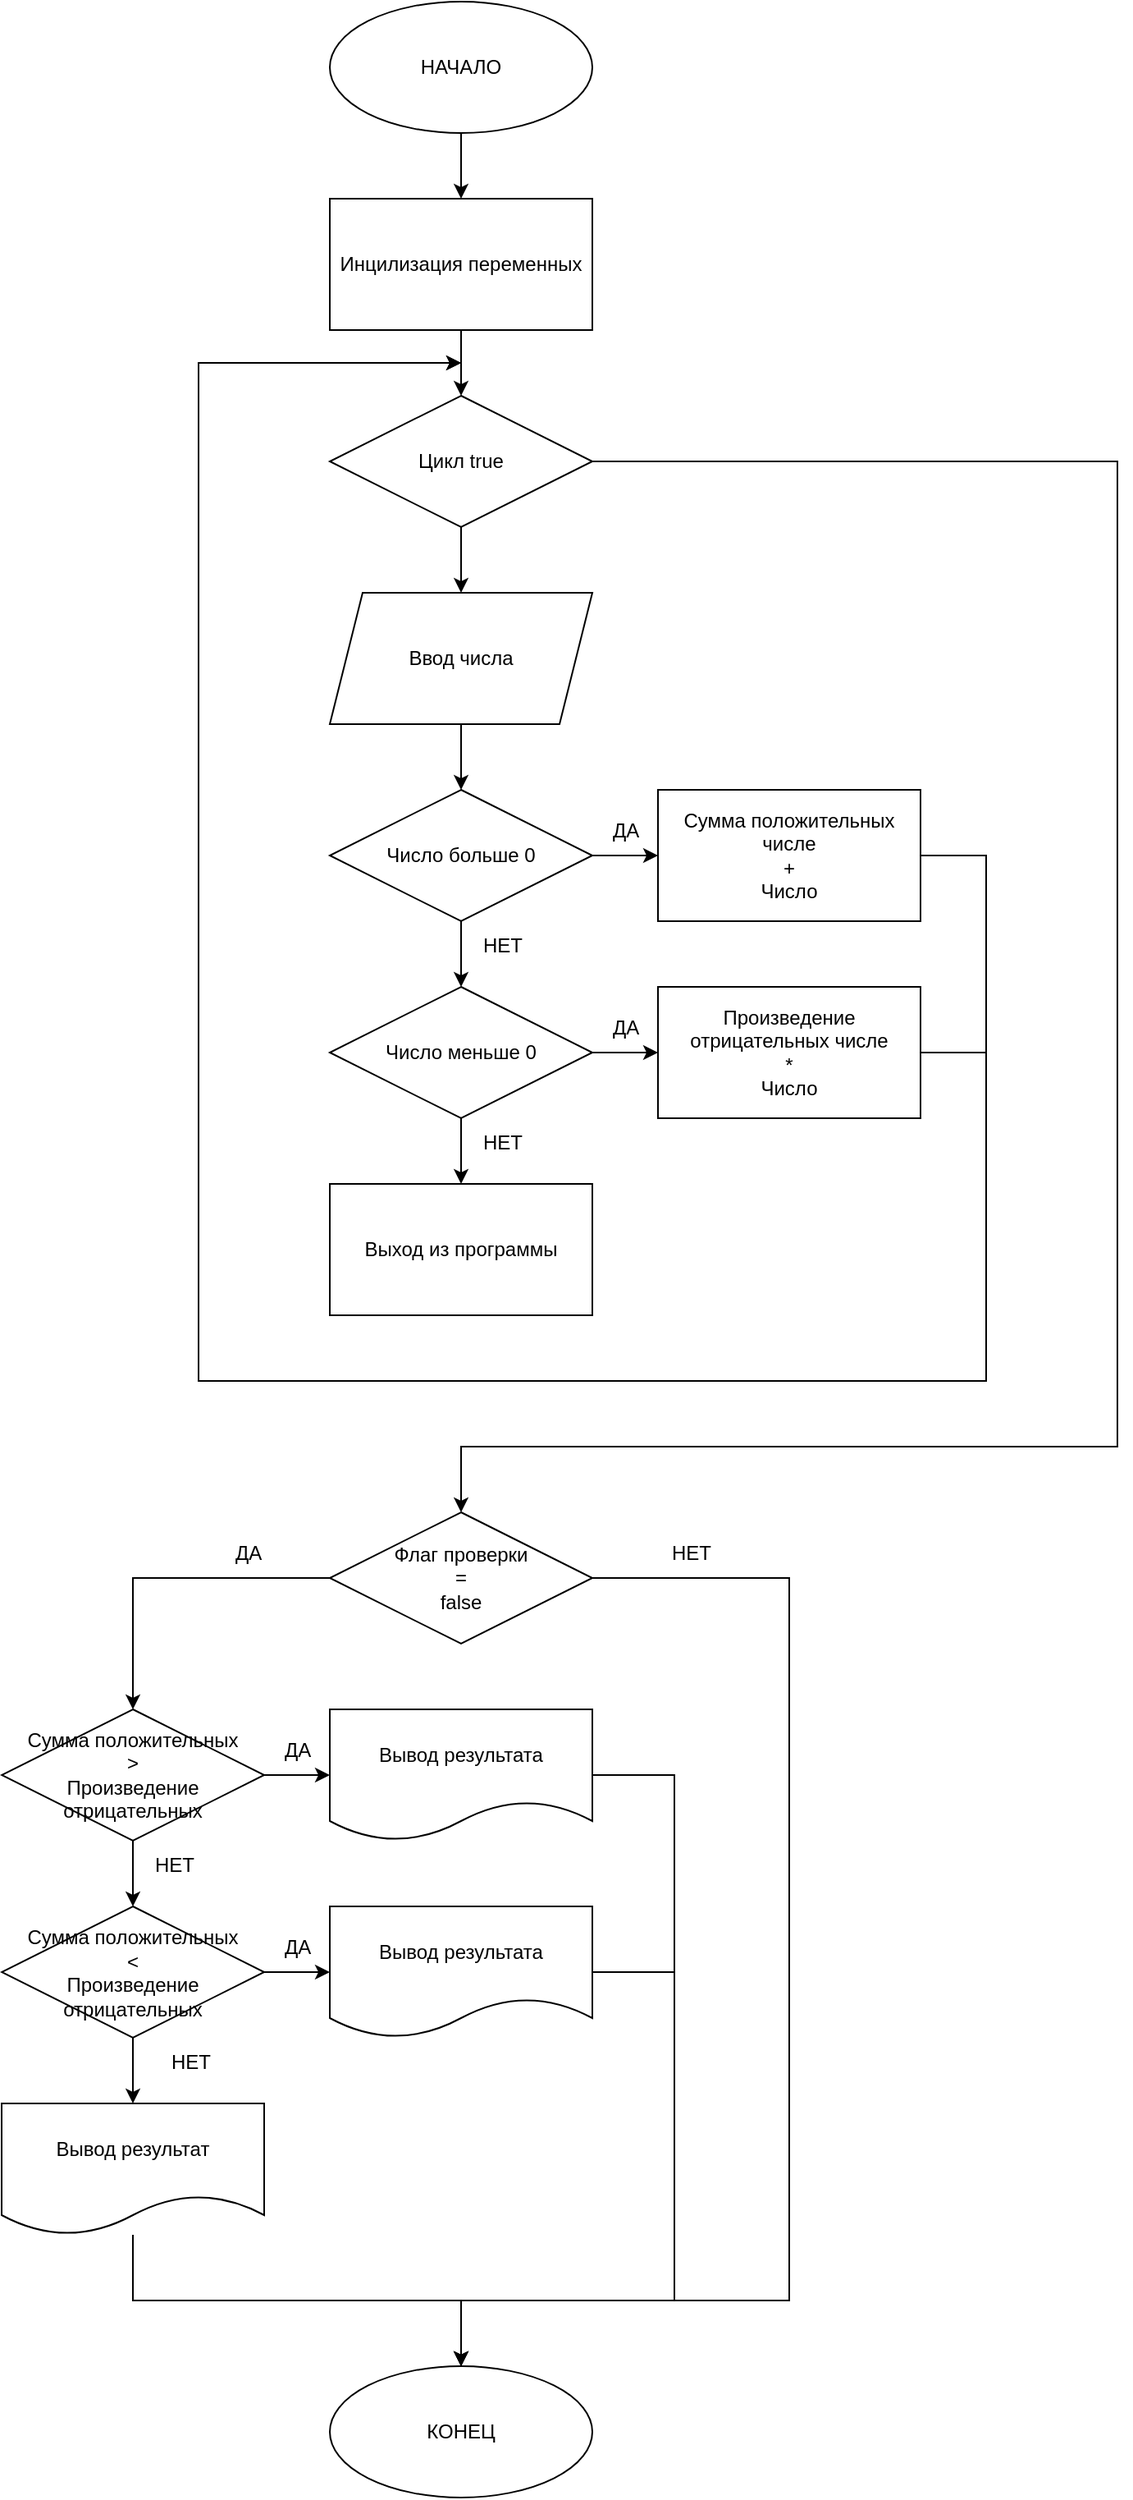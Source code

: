 <mxfile version="26.0.9">
  <diagram name="Page-1" id="848V1ATADAhGhU12MJg0">
    <mxGraphModel dx="1094" dy="707" grid="1" gridSize="10" guides="1" tooltips="1" connect="1" arrows="1" fold="1" page="1" pageScale="1" pageWidth="850" pageHeight="1100" math="0" shadow="0">
      <root>
        <mxCell id="0" />
        <mxCell id="1" parent="0" />
        <mxCell id="07wQ6cJ1jkn3AfsSK0_i-4" value="" style="edgeStyle=orthogonalEdgeStyle;rounded=0;orthogonalLoop=1;jettySize=auto;html=1;" parent="1" source="07wQ6cJ1jkn3AfsSK0_i-1" target="07wQ6cJ1jkn3AfsSK0_i-3" edge="1">
          <mxGeometry relative="1" as="geometry" />
        </mxCell>
        <mxCell id="07wQ6cJ1jkn3AfsSK0_i-1" value="НАЧАЛО" style="ellipse;whiteSpace=wrap;html=1;" parent="1" vertex="1">
          <mxGeometry x="240" width="160" height="80" as="geometry" />
        </mxCell>
        <mxCell id="07wQ6cJ1jkn3AfsSK0_i-2" value="КОНЕЦ" style="ellipse;whiteSpace=wrap;html=1;" parent="1" vertex="1">
          <mxGeometry x="240" y="1440" width="160" height="80" as="geometry" />
        </mxCell>
        <mxCell id="07wQ6cJ1jkn3AfsSK0_i-7" value="" style="edgeStyle=orthogonalEdgeStyle;rounded=0;orthogonalLoop=1;jettySize=auto;html=1;" parent="1" source="07wQ6cJ1jkn3AfsSK0_i-3" target="07wQ6cJ1jkn3AfsSK0_i-6" edge="1">
          <mxGeometry relative="1" as="geometry" />
        </mxCell>
        <mxCell id="07wQ6cJ1jkn3AfsSK0_i-3" value="Инцилизация переменных" style="rounded=0;whiteSpace=wrap;html=1;" parent="1" vertex="1">
          <mxGeometry x="240" y="120" width="160" height="80" as="geometry" />
        </mxCell>
        <mxCell id="07wQ6cJ1jkn3AfsSK0_i-9" value="" style="edgeStyle=orthogonalEdgeStyle;rounded=0;orthogonalLoop=1;jettySize=auto;html=1;" parent="1" source="07wQ6cJ1jkn3AfsSK0_i-6" target="07wQ6cJ1jkn3AfsSK0_i-8" edge="1">
          <mxGeometry relative="1" as="geometry" />
        </mxCell>
        <mxCell id="vQaqpvjeUQWA-Sn4x0sr-26" style="edgeStyle=orthogonalEdgeStyle;rounded=0;orthogonalLoop=1;jettySize=auto;html=1;entryX=0.5;entryY=0;entryDx=0;entryDy=0;" parent="1" source="07wQ6cJ1jkn3AfsSK0_i-6" target="vQaqpvjeUQWA-Sn4x0sr-25" edge="1">
          <mxGeometry relative="1" as="geometry">
            <Array as="points">
              <mxPoint x="720" y="280" />
              <mxPoint x="720" y="880" />
              <mxPoint x="320" y="880" />
            </Array>
          </mxGeometry>
        </mxCell>
        <mxCell id="07wQ6cJ1jkn3AfsSK0_i-6" value="Цикл true" style="rhombus;whiteSpace=wrap;html=1;" parent="1" vertex="1">
          <mxGeometry x="240" y="240" width="160" height="80" as="geometry" />
        </mxCell>
        <mxCell id="vQaqpvjeUQWA-Sn4x0sr-2" value="" style="edgeStyle=orthogonalEdgeStyle;rounded=0;orthogonalLoop=1;jettySize=auto;html=1;" parent="1" source="07wQ6cJ1jkn3AfsSK0_i-8" target="vQaqpvjeUQWA-Sn4x0sr-1" edge="1">
          <mxGeometry relative="1" as="geometry" />
        </mxCell>
        <mxCell id="07wQ6cJ1jkn3AfsSK0_i-8" value="Ввод числа" style="shape=parallelogram;perimeter=parallelogramPerimeter;whiteSpace=wrap;html=1;fixedSize=1;" parent="1" vertex="1">
          <mxGeometry x="240" y="360" width="160" height="80" as="geometry" />
        </mxCell>
        <mxCell id="vQaqpvjeUQWA-Sn4x0sr-14" value="" style="edgeStyle=orthogonalEdgeStyle;rounded=0;orthogonalLoop=1;jettySize=auto;html=1;" parent="1" source="vQaqpvjeUQWA-Sn4x0sr-1" target="vQaqpvjeUQWA-Sn4x0sr-6" edge="1">
          <mxGeometry relative="1" as="geometry" />
        </mxCell>
        <mxCell id="vQaqpvjeUQWA-Sn4x0sr-17" value="" style="edgeStyle=orthogonalEdgeStyle;rounded=0;orthogonalLoop=1;jettySize=auto;html=1;" parent="1" source="vQaqpvjeUQWA-Sn4x0sr-1" target="vQaqpvjeUQWA-Sn4x0sr-13" edge="1">
          <mxGeometry relative="1" as="geometry" />
        </mxCell>
        <mxCell id="vQaqpvjeUQWA-Sn4x0sr-1" value="Число больше 0" style="rhombus;whiteSpace=wrap;html=1;" parent="1" vertex="1">
          <mxGeometry x="240" y="480" width="160" height="80" as="geometry" />
        </mxCell>
        <mxCell id="vQaqpvjeUQWA-Sn4x0sr-5" value="ДА" style="text;html=1;align=center;verticalAlign=middle;resizable=0;points=[];autosize=1;strokeColor=none;fillColor=none;" parent="1" vertex="1">
          <mxGeometry x="400" y="490" width="40" height="30" as="geometry" />
        </mxCell>
        <mxCell id="vQaqpvjeUQWA-Sn4x0sr-15" value="" style="edgeStyle=orthogonalEdgeStyle;rounded=0;orthogonalLoop=1;jettySize=auto;html=1;" parent="1" source="vQaqpvjeUQWA-Sn4x0sr-6" target="vQaqpvjeUQWA-Sn4x0sr-10" edge="1">
          <mxGeometry relative="1" as="geometry" />
        </mxCell>
        <mxCell id="vQaqpvjeUQWA-Sn4x0sr-16" value="" style="edgeStyle=orthogonalEdgeStyle;rounded=0;orthogonalLoop=1;jettySize=auto;html=1;" parent="1" source="vQaqpvjeUQWA-Sn4x0sr-6" target="vQaqpvjeUQWA-Sn4x0sr-12" edge="1">
          <mxGeometry relative="1" as="geometry" />
        </mxCell>
        <mxCell id="vQaqpvjeUQWA-Sn4x0sr-6" value="Число меньше 0" style="rhombus;whiteSpace=wrap;html=1;" parent="1" vertex="1">
          <mxGeometry x="240" y="600" width="160" height="80" as="geometry" />
        </mxCell>
        <mxCell id="vQaqpvjeUQWA-Sn4x0sr-8" value="НЕТ" style="text;html=1;align=center;verticalAlign=middle;resizable=0;points=[];autosize=1;strokeColor=none;fillColor=none;" parent="1" vertex="1">
          <mxGeometry x="320" y="560" width="50" height="30" as="geometry" />
        </mxCell>
        <mxCell id="vQaqpvjeUQWA-Sn4x0sr-10" value="Выход из программы" style="rounded=0;whiteSpace=wrap;html=1;" parent="1" vertex="1">
          <mxGeometry x="240" y="720" width="160" height="80" as="geometry" />
        </mxCell>
        <mxCell id="vQaqpvjeUQWA-Sn4x0sr-24" style="edgeStyle=orthogonalEdgeStyle;rounded=0;orthogonalLoop=1;jettySize=auto;html=1;" parent="1" source="vQaqpvjeUQWA-Sn4x0sr-12" edge="1">
          <mxGeometry relative="1" as="geometry">
            <mxPoint x="320" y="220" as="targetPoint" />
            <Array as="points">
              <mxPoint x="640" y="640" />
              <mxPoint x="640" y="840" />
              <mxPoint x="160" y="840" />
              <mxPoint x="160" y="220" />
            </Array>
          </mxGeometry>
        </mxCell>
        <mxCell id="vQaqpvjeUQWA-Sn4x0sr-12" value="Произведение отрицательных числе&lt;div&gt;*&lt;/div&gt;&lt;div&gt;Число&lt;/div&gt;" style="rounded=0;whiteSpace=wrap;html=1;" parent="1" vertex="1">
          <mxGeometry x="440" y="600" width="160" height="80" as="geometry" />
        </mxCell>
        <mxCell id="vQaqpvjeUQWA-Sn4x0sr-23" style="edgeStyle=orthogonalEdgeStyle;rounded=0;orthogonalLoop=1;jettySize=auto;html=1;" parent="1" source="vQaqpvjeUQWA-Sn4x0sr-13" edge="1">
          <mxGeometry relative="1" as="geometry">
            <mxPoint x="320" y="220" as="targetPoint" />
            <Array as="points">
              <mxPoint x="640" y="520" />
              <mxPoint x="640" y="840" />
              <mxPoint x="160" y="840" />
              <mxPoint x="160" y="220" />
              <mxPoint x="320" y="220" />
            </Array>
          </mxGeometry>
        </mxCell>
        <mxCell id="vQaqpvjeUQWA-Sn4x0sr-13" value="Сумма положительных числе&lt;div&gt;+&lt;/div&gt;&lt;div&gt;Число&lt;/div&gt;" style="rounded=0;whiteSpace=wrap;html=1;" parent="1" vertex="1">
          <mxGeometry x="440" y="480" width="160" height="80" as="geometry" />
        </mxCell>
        <mxCell id="vQaqpvjeUQWA-Sn4x0sr-18" value="ДА" style="text;html=1;align=center;verticalAlign=middle;resizable=0;points=[];autosize=1;strokeColor=none;fillColor=none;" parent="1" vertex="1">
          <mxGeometry x="400" y="610" width="40" height="30" as="geometry" />
        </mxCell>
        <mxCell id="vQaqpvjeUQWA-Sn4x0sr-19" value="НЕТ" style="text;html=1;align=center;verticalAlign=middle;resizable=0;points=[];autosize=1;strokeColor=none;fillColor=none;" parent="1" vertex="1">
          <mxGeometry x="320" y="680" width="50" height="30" as="geometry" />
        </mxCell>
        <mxCell id="vQaqpvjeUQWA-Sn4x0sr-34" style="edgeStyle=orthogonalEdgeStyle;rounded=0;orthogonalLoop=1;jettySize=auto;html=1;entryX=0.5;entryY=0;entryDx=0;entryDy=0;" parent="1" source="vQaqpvjeUQWA-Sn4x0sr-25" target="vQaqpvjeUQWA-Sn4x0sr-27" edge="1">
          <mxGeometry relative="1" as="geometry" />
        </mxCell>
        <mxCell id="vQaqpvjeUQWA-Sn4x0sr-41" style="edgeStyle=orthogonalEdgeStyle;rounded=0;orthogonalLoop=1;jettySize=auto;html=1;entryX=0.5;entryY=0;entryDx=0;entryDy=0;" parent="1" source="vQaqpvjeUQWA-Sn4x0sr-25" target="07wQ6cJ1jkn3AfsSK0_i-2" edge="1">
          <mxGeometry relative="1" as="geometry">
            <Array as="points">
              <mxPoint x="520" y="960" />
              <mxPoint x="520" y="1400" />
              <mxPoint x="320" y="1400" />
            </Array>
          </mxGeometry>
        </mxCell>
        <mxCell id="vQaqpvjeUQWA-Sn4x0sr-25" value="Флаг проверки&lt;div&gt;=&lt;/div&gt;&lt;div&gt;false&lt;/div&gt;" style="rhombus;whiteSpace=wrap;html=1;" parent="1" vertex="1">
          <mxGeometry x="240" y="920" width="160" height="80" as="geometry" />
        </mxCell>
        <mxCell id="vQaqpvjeUQWA-Sn4x0sr-35" value="" style="edgeStyle=orthogonalEdgeStyle;rounded=0;orthogonalLoop=1;jettySize=auto;html=1;" parent="1" source="vQaqpvjeUQWA-Sn4x0sr-27" target="vQaqpvjeUQWA-Sn4x0sr-30" edge="1">
          <mxGeometry relative="1" as="geometry" />
        </mxCell>
        <mxCell id="vQaqpvjeUQWA-Sn4x0sr-40" value="" style="edgeStyle=orthogonalEdgeStyle;rounded=0;orthogonalLoop=1;jettySize=auto;html=1;" parent="1" source="vQaqpvjeUQWA-Sn4x0sr-27" target="vQaqpvjeUQWA-Sn4x0sr-29" edge="1">
          <mxGeometry relative="1" as="geometry" />
        </mxCell>
        <mxCell id="vQaqpvjeUQWA-Sn4x0sr-27" value="Сумма положительных&lt;div&gt;&amp;gt;&lt;/div&gt;&lt;div&gt;Произведение отрицательных&lt;/div&gt;" style="rhombus;whiteSpace=wrap;html=1;" parent="1" vertex="1">
          <mxGeometry x="40" y="1040" width="160" height="80" as="geometry" />
        </mxCell>
        <mxCell id="vQaqpvjeUQWA-Sn4x0sr-50" style="edgeStyle=orthogonalEdgeStyle;rounded=0;orthogonalLoop=1;jettySize=auto;html=1;entryX=0.5;entryY=0;entryDx=0;entryDy=0;" parent="1" source="vQaqpvjeUQWA-Sn4x0sr-29" target="07wQ6cJ1jkn3AfsSK0_i-2" edge="1">
          <mxGeometry relative="1" as="geometry">
            <Array as="points">
              <mxPoint x="450" y="1080" />
              <mxPoint x="450" y="1400" />
              <mxPoint x="320" y="1400" />
            </Array>
          </mxGeometry>
        </mxCell>
        <mxCell id="vQaqpvjeUQWA-Sn4x0sr-29" value="Вывод результата" style="shape=document;whiteSpace=wrap;html=1;boundedLbl=1;" parent="1" vertex="1">
          <mxGeometry x="240" y="1040" width="160" height="80" as="geometry" />
        </mxCell>
        <mxCell id="vQaqpvjeUQWA-Sn4x0sr-36" value="" style="edgeStyle=orthogonalEdgeStyle;rounded=0;orthogonalLoop=1;jettySize=auto;html=1;" parent="1" source="vQaqpvjeUQWA-Sn4x0sr-30" edge="1">
          <mxGeometry relative="1" as="geometry">
            <mxPoint x="120" y="1280" as="targetPoint" />
          </mxGeometry>
        </mxCell>
        <mxCell id="vQaqpvjeUQWA-Sn4x0sr-39" value="" style="edgeStyle=orthogonalEdgeStyle;rounded=0;orthogonalLoop=1;jettySize=auto;html=1;" parent="1" source="vQaqpvjeUQWA-Sn4x0sr-30" target="vQaqpvjeUQWA-Sn4x0sr-32" edge="1">
          <mxGeometry relative="1" as="geometry" />
        </mxCell>
        <mxCell id="vQaqpvjeUQWA-Sn4x0sr-30" value="&lt;div style=&quot;color: rgb(188, 190, 196);&quot;&gt;&lt;pre style=&quot;font-family: &amp;quot;JetBrains Mono&amp;quot;, monospace; font-size: 9.8pt;&quot;&gt;&lt;span style=&quot;color: rgb(0, 0, 0); font-family: Helvetica; font-size: 12px; white-space: normal;&quot;&gt;Сумма &lt;span&gt;положительных&lt;/span&gt;&lt;/span&gt;&lt;div style=&quot;color: rgb(0, 0, 0); font-family: Helvetica; font-size: 12px; white-space: normal;&quot;&gt;&lt;span&gt;&amp;lt;&lt;/span&gt;&lt;/div&gt;&lt;div style=&quot;color: rgb(0, 0, 0); font-family: Helvetica; font-size: 12px; white-space: normal;&quot;&gt;&lt;span&gt;Произведение&lt;/span&gt; отрицательных&lt;/div&gt;&lt;/pre&gt;&lt;/div&gt;" style="rhombus;whiteSpace=wrap;html=1;strokeColor=default;" parent="1" vertex="1">
          <mxGeometry x="40" y="1160" width="160" height="80" as="geometry" />
        </mxCell>
        <mxCell id="vQaqpvjeUQWA-Sn4x0sr-37" style="edgeStyle=orthogonalEdgeStyle;rounded=0;orthogonalLoop=1;jettySize=auto;html=1;" parent="1" target="07wQ6cJ1jkn3AfsSK0_i-2" edge="1">
          <mxGeometry relative="1" as="geometry">
            <mxPoint x="120" y="1360" as="sourcePoint" />
            <Array as="points">
              <mxPoint x="120" y="1400" />
              <mxPoint x="320" y="1400" />
            </Array>
          </mxGeometry>
        </mxCell>
        <mxCell id="vQaqpvjeUQWA-Sn4x0sr-51" style="edgeStyle=orthogonalEdgeStyle;rounded=0;orthogonalLoop=1;jettySize=auto;html=1;entryX=0.5;entryY=0;entryDx=0;entryDy=0;" parent="1" source="vQaqpvjeUQWA-Sn4x0sr-32" target="07wQ6cJ1jkn3AfsSK0_i-2" edge="1">
          <mxGeometry relative="1" as="geometry">
            <Array as="points">
              <mxPoint x="450" y="1200" />
              <mxPoint x="450" y="1400" />
              <mxPoint x="320" y="1400" />
            </Array>
          </mxGeometry>
        </mxCell>
        <mxCell id="vQaqpvjeUQWA-Sn4x0sr-32" value="Вывод результата" style="shape=document;whiteSpace=wrap;html=1;boundedLbl=1;" parent="1" vertex="1">
          <mxGeometry x="240" y="1160" width="160" height="80" as="geometry" />
        </mxCell>
        <mxCell id="vQaqpvjeUQWA-Sn4x0sr-33" value="Вывод результат" style="shape=document;whiteSpace=wrap;html=1;boundedLbl=1;" parent="1" vertex="1">
          <mxGeometry x="40" y="1280" width="160" height="80" as="geometry" />
        </mxCell>
        <mxCell id="vQaqpvjeUQWA-Sn4x0sr-42" value="ДА" style="text;html=1;align=center;verticalAlign=middle;resizable=0;points=[];autosize=1;strokeColor=none;fillColor=none;" parent="1" vertex="1">
          <mxGeometry x="200" y="1050" width="40" height="30" as="geometry" />
        </mxCell>
        <mxCell id="vQaqpvjeUQWA-Sn4x0sr-43" value="ДА" style="text;html=1;align=center;verticalAlign=middle;resizable=0;points=[];autosize=1;strokeColor=none;fillColor=none;" parent="1" vertex="1">
          <mxGeometry x="200" y="1170" width="40" height="30" as="geometry" />
        </mxCell>
        <mxCell id="vQaqpvjeUQWA-Sn4x0sr-45" value="ДА" style="text;html=1;align=center;verticalAlign=middle;resizable=0;points=[];autosize=1;strokeColor=none;fillColor=none;" parent="1" vertex="1">
          <mxGeometry x="170" y="930" width="40" height="30" as="geometry" />
        </mxCell>
        <mxCell id="vQaqpvjeUQWA-Sn4x0sr-46" value="НЕТ" style="text;html=1;align=center;verticalAlign=middle;resizable=0;points=[];autosize=1;strokeColor=none;fillColor=none;" parent="1" vertex="1">
          <mxGeometry x="435" y="930" width="50" height="30" as="geometry" />
        </mxCell>
        <mxCell id="vQaqpvjeUQWA-Sn4x0sr-48" value="НЕТ" style="text;html=1;align=center;verticalAlign=middle;resizable=0;points=[];autosize=1;strokeColor=none;fillColor=none;" parent="1" vertex="1">
          <mxGeometry x="120" y="1120" width="50" height="30" as="geometry" />
        </mxCell>
        <mxCell id="vQaqpvjeUQWA-Sn4x0sr-49" value="НЕТ" style="text;html=1;align=center;verticalAlign=middle;resizable=0;points=[];autosize=1;strokeColor=none;fillColor=none;" parent="1" vertex="1">
          <mxGeometry x="130" y="1240" width="50" height="30" as="geometry" />
        </mxCell>
      </root>
    </mxGraphModel>
  </diagram>
</mxfile>
